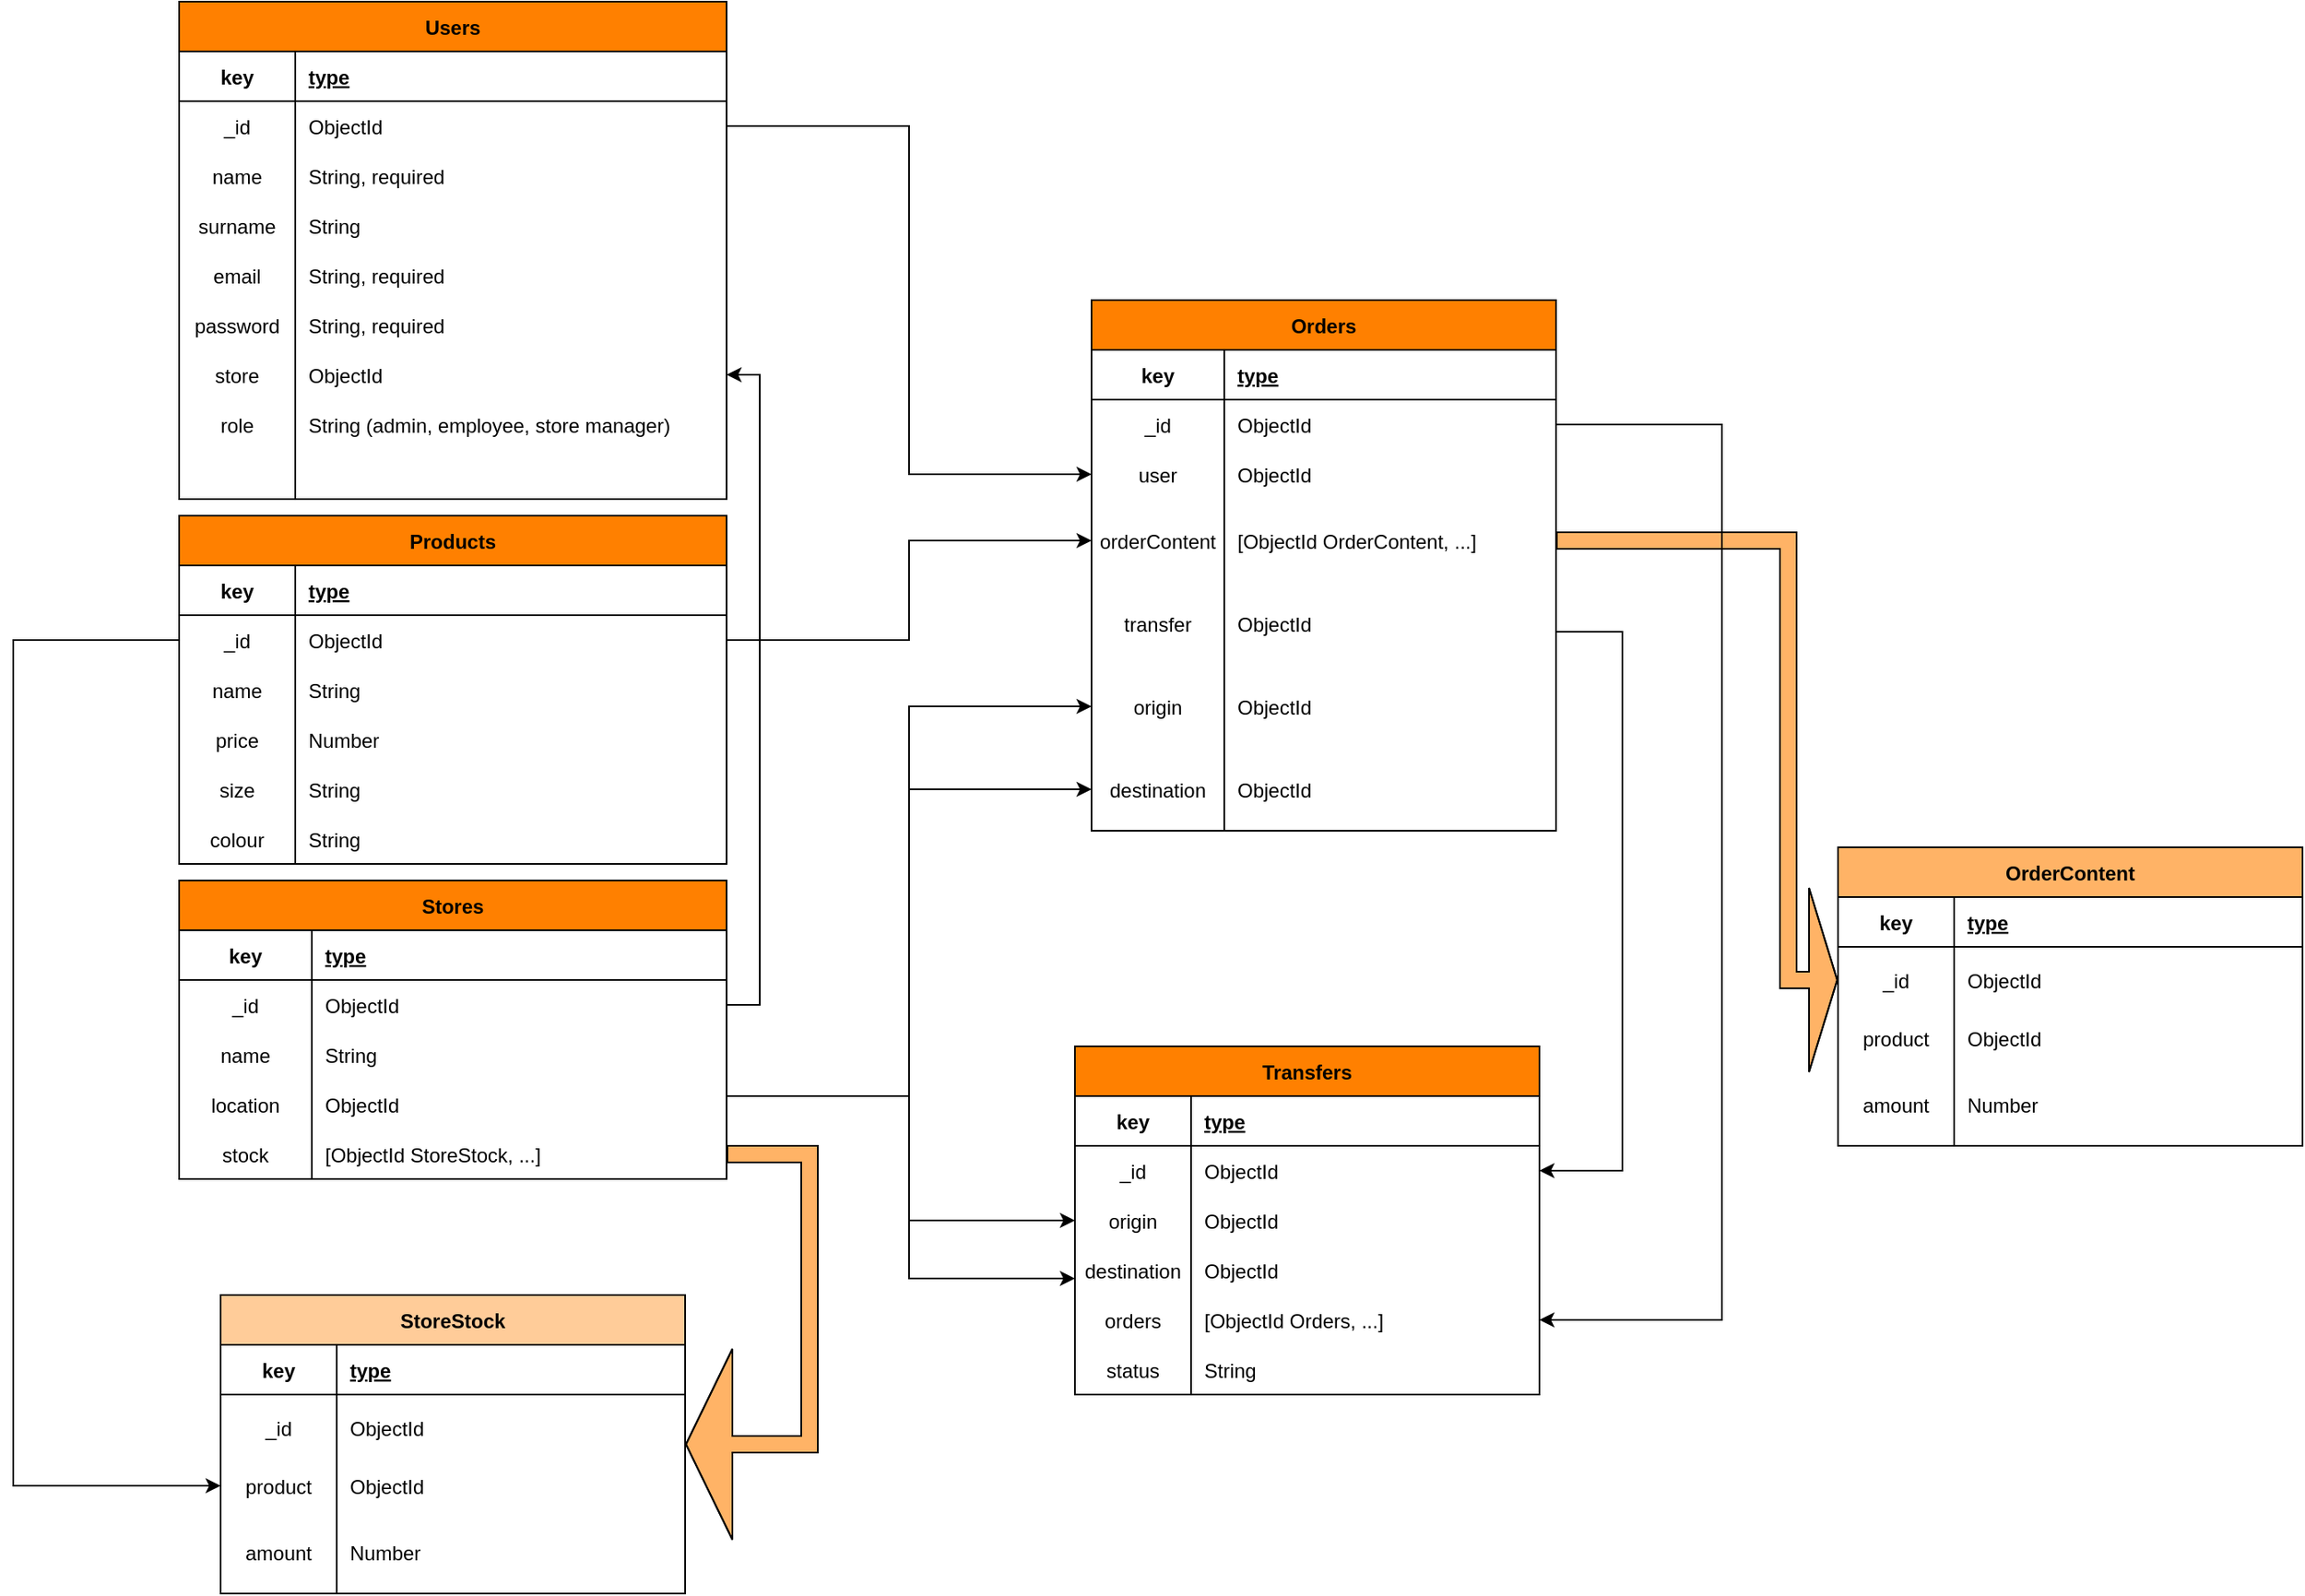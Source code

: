 <mxfile version="16.5.6" type="github">
  <diagram id="SpMdhLTwy9omnsxfasrv" name="Page-1">
    <mxGraphModel dx="1894" dy="1888" grid="1" gridSize="10" guides="1" tooltips="1" connect="1" arrows="1" fold="1" page="1" pageScale="1" pageWidth="1169" pageHeight="827" math="0" shadow="0">
      <root>
        <mxCell id="0" />
        <mxCell id="1" parent="0" />
        <mxCell id="GjSINcLnEcQZs0mC8xLT-1" value="Products" style="shape=table;startSize=30;container=1;collapsible=1;childLayout=tableLayout;fixedRows=1;rowLines=0;fontStyle=1;align=center;resizeLast=1;fillColor=#FF8000;" parent="1" vertex="1">
          <mxGeometry x="270" y="300" width="330" height="210" as="geometry" />
        </mxCell>
        <mxCell id="GjSINcLnEcQZs0mC8xLT-2" value="" style="shape=tableRow;horizontal=0;startSize=0;swimlaneHead=0;swimlaneBody=0;fillColor=none;collapsible=0;dropTarget=0;points=[[0,0.5],[1,0.5]];portConstraint=eastwest;top=0;left=0;right=0;bottom=1;" parent="GjSINcLnEcQZs0mC8xLT-1" vertex="1">
          <mxGeometry y="30" width="330" height="30" as="geometry" />
        </mxCell>
        <mxCell id="GjSINcLnEcQZs0mC8xLT-3" value="key" style="shape=partialRectangle;connectable=0;fillColor=none;top=0;left=0;bottom=0;right=0;fontStyle=1;overflow=hidden;" parent="GjSINcLnEcQZs0mC8xLT-2" vertex="1">
          <mxGeometry width="70" height="30" as="geometry">
            <mxRectangle width="70" height="30" as="alternateBounds" />
          </mxGeometry>
        </mxCell>
        <mxCell id="GjSINcLnEcQZs0mC8xLT-4" value="type" style="shape=partialRectangle;connectable=0;fillColor=none;top=0;left=0;bottom=0;right=0;align=left;spacingLeft=6;fontStyle=5;overflow=hidden;" parent="GjSINcLnEcQZs0mC8xLT-2" vertex="1">
          <mxGeometry x="70" width="260" height="30" as="geometry">
            <mxRectangle width="260" height="30" as="alternateBounds" />
          </mxGeometry>
        </mxCell>
        <mxCell id="M8voZsiM8SHtP-IBWiRG-4" value="" style="shape=tableRow;horizontal=0;startSize=0;swimlaneHead=0;swimlaneBody=0;fillColor=none;collapsible=0;dropTarget=0;points=[[0,0.5],[1,0.5]];portConstraint=eastwest;top=0;left=0;right=0;bottom=0;" vertex="1" parent="GjSINcLnEcQZs0mC8xLT-1">
          <mxGeometry y="60" width="330" height="30" as="geometry" />
        </mxCell>
        <mxCell id="M8voZsiM8SHtP-IBWiRG-5" value="_id" style="shape=partialRectangle;connectable=0;fillColor=none;top=0;left=0;bottom=0;right=0;editable=1;overflow=hidden;" vertex="1" parent="M8voZsiM8SHtP-IBWiRG-4">
          <mxGeometry width="70" height="30" as="geometry">
            <mxRectangle width="70" height="30" as="alternateBounds" />
          </mxGeometry>
        </mxCell>
        <mxCell id="M8voZsiM8SHtP-IBWiRG-6" value="ObjectId" style="shape=partialRectangle;connectable=0;fillColor=none;top=0;left=0;bottom=0;right=0;align=left;spacingLeft=6;overflow=hidden;" vertex="1" parent="M8voZsiM8SHtP-IBWiRG-4">
          <mxGeometry x="70" width="260" height="30" as="geometry">
            <mxRectangle width="260" height="30" as="alternateBounds" />
          </mxGeometry>
        </mxCell>
        <mxCell id="GjSINcLnEcQZs0mC8xLT-5" value="" style="shape=tableRow;horizontal=0;startSize=0;swimlaneHead=0;swimlaneBody=0;fillColor=none;collapsible=0;dropTarget=0;points=[[0,0.5],[1,0.5]];portConstraint=eastwest;top=0;left=0;right=0;bottom=0;" parent="GjSINcLnEcQZs0mC8xLT-1" vertex="1">
          <mxGeometry y="90" width="330" height="30" as="geometry" />
        </mxCell>
        <mxCell id="GjSINcLnEcQZs0mC8xLT-6" value="name" style="shape=partialRectangle;connectable=0;fillColor=none;top=0;left=0;bottom=0;right=0;editable=1;overflow=hidden;" parent="GjSINcLnEcQZs0mC8xLT-5" vertex="1">
          <mxGeometry width="70" height="30" as="geometry">
            <mxRectangle width="70" height="30" as="alternateBounds" />
          </mxGeometry>
        </mxCell>
        <mxCell id="GjSINcLnEcQZs0mC8xLT-7" value="String" style="shape=partialRectangle;connectable=0;fillColor=none;top=0;left=0;bottom=0;right=0;align=left;spacingLeft=6;overflow=hidden;" parent="GjSINcLnEcQZs0mC8xLT-5" vertex="1">
          <mxGeometry x="70" width="260" height="30" as="geometry">
            <mxRectangle width="260" height="30" as="alternateBounds" />
          </mxGeometry>
        </mxCell>
        <mxCell id="ia_e4-air45JieFfMoLt-1" value="" style="shape=tableRow;horizontal=0;startSize=0;swimlaneHead=0;swimlaneBody=0;fillColor=none;collapsible=0;dropTarget=0;points=[[0,0.5],[1,0.5]];portConstraint=eastwest;top=0;left=0;right=0;bottom=0;" parent="GjSINcLnEcQZs0mC8xLT-1" vertex="1">
          <mxGeometry y="120" width="330" height="30" as="geometry" />
        </mxCell>
        <mxCell id="ia_e4-air45JieFfMoLt-2" value="price" style="shape=partialRectangle;connectable=0;fillColor=none;top=0;left=0;bottom=0;right=0;editable=1;overflow=hidden;" parent="ia_e4-air45JieFfMoLt-1" vertex="1">
          <mxGeometry width="70" height="30" as="geometry">
            <mxRectangle width="70" height="30" as="alternateBounds" />
          </mxGeometry>
        </mxCell>
        <mxCell id="ia_e4-air45JieFfMoLt-3" value="Number" style="shape=partialRectangle;connectable=0;fillColor=none;top=0;left=0;bottom=0;right=0;align=left;spacingLeft=6;overflow=hidden;" parent="ia_e4-air45JieFfMoLt-1" vertex="1">
          <mxGeometry x="70" width="260" height="30" as="geometry">
            <mxRectangle width="260" height="30" as="alternateBounds" />
          </mxGeometry>
        </mxCell>
        <mxCell id="ia_e4-air45JieFfMoLt-4" value="" style="shape=tableRow;horizontal=0;startSize=0;swimlaneHead=0;swimlaneBody=0;fillColor=none;collapsible=0;dropTarget=0;points=[[0,0.5],[1,0.5]];portConstraint=eastwest;top=0;left=0;right=0;bottom=0;" parent="GjSINcLnEcQZs0mC8xLT-1" vertex="1">
          <mxGeometry y="150" width="330" height="30" as="geometry" />
        </mxCell>
        <mxCell id="ia_e4-air45JieFfMoLt-5" value="size" style="shape=partialRectangle;connectable=0;fillColor=none;top=0;left=0;bottom=0;right=0;editable=1;overflow=hidden;" parent="ia_e4-air45JieFfMoLt-4" vertex="1">
          <mxGeometry width="70" height="30" as="geometry">
            <mxRectangle width="70" height="30" as="alternateBounds" />
          </mxGeometry>
        </mxCell>
        <mxCell id="ia_e4-air45JieFfMoLt-6" value="String" style="shape=partialRectangle;connectable=0;fillColor=none;top=0;left=0;bottom=0;right=0;align=left;spacingLeft=6;overflow=hidden;" parent="ia_e4-air45JieFfMoLt-4" vertex="1">
          <mxGeometry x="70" width="260" height="30" as="geometry">
            <mxRectangle width="260" height="30" as="alternateBounds" />
          </mxGeometry>
        </mxCell>
        <mxCell id="GjSINcLnEcQZs0mC8xLT-8" value="" style="shape=tableRow;horizontal=0;startSize=0;swimlaneHead=0;swimlaneBody=0;fillColor=none;collapsible=0;dropTarget=0;points=[[0,0.5],[1,0.5]];portConstraint=eastwest;top=0;left=0;right=0;bottom=0;" parent="GjSINcLnEcQZs0mC8xLT-1" vertex="1">
          <mxGeometry y="180" width="330" height="30" as="geometry" />
        </mxCell>
        <mxCell id="GjSINcLnEcQZs0mC8xLT-9" value="colour" style="shape=partialRectangle;connectable=0;fillColor=none;top=0;left=0;bottom=0;right=0;editable=1;overflow=hidden;" parent="GjSINcLnEcQZs0mC8xLT-8" vertex="1">
          <mxGeometry width="70" height="30" as="geometry">
            <mxRectangle width="70" height="30" as="alternateBounds" />
          </mxGeometry>
        </mxCell>
        <mxCell id="GjSINcLnEcQZs0mC8xLT-10" value="String" style="shape=partialRectangle;connectable=0;fillColor=none;top=0;left=0;bottom=0;right=0;align=left;spacingLeft=6;overflow=hidden;" parent="GjSINcLnEcQZs0mC8xLT-8" vertex="1">
          <mxGeometry x="70" width="260" height="30" as="geometry">
            <mxRectangle width="260" height="30" as="alternateBounds" />
          </mxGeometry>
        </mxCell>
        <mxCell id="GjSINcLnEcQZs0mC8xLT-28" value="Stores" style="shape=table;startSize=30;container=1;collapsible=1;childLayout=tableLayout;fixedRows=1;rowLines=0;fontStyle=1;align=center;resizeLast=1;fillColor=#FF8000;" parent="1" vertex="1">
          <mxGeometry x="270" y="520" width="330" height="180" as="geometry" />
        </mxCell>
        <mxCell id="GjSINcLnEcQZs0mC8xLT-29" value="" style="shape=tableRow;horizontal=0;startSize=0;swimlaneHead=0;swimlaneBody=0;fillColor=none;collapsible=0;dropTarget=0;points=[[0,0.5],[1,0.5]];portConstraint=eastwest;top=0;left=0;right=0;bottom=1;" parent="GjSINcLnEcQZs0mC8xLT-28" vertex="1">
          <mxGeometry y="30" width="330" height="30" as="geometry" />
        </mxCell>
        <mxCell id="GjSINcLnEcQZs0mC8xLT-30" value="key" style="shape=partialRectangle;connectable=0;fillColor=none;top=0;left=0;bottom=0;right=0;fontStyle=1;overflow=hidden;" parent="GjSINcLnEcQZs0mC8xLT-29" vertex="1">
          <mxGeometry width="80.0" height="30" as="geometry">
            <mxRectangle width="80.0" height="30" as="alternateBounds" />
          </mxGeometry>
        </mxCell>
        <mxCell id="GjSINcLnEcQZs0mC8xLT-31" value="type" style="shape=partialRectangle;connectable=0;fillColor=none;top=0;left=0;bottom=0;right=0;align=left;spacingLeft=6;fontStyle=5;overflow=hidden;" parent="GjSINcLnEcQZs0mC8xLT-29" vertex="1">
          <mxGeometry x="80.0" width="250.0" height="30" as="geometry">
            <mxRectangle width="250.0" height="30" as="alternateBounds" />
          </mxGeometry>
        </mxCell>
        <mxCell id="GjSINcLnEcQZs0mC8xLT-41" style="shape=tableRow;horizontal=0;startSize=0;swimlaneHead=0;swimlaneBody=0;fillColor=none;collapsible=0;dropTarget=0;points=[[0,0.5],[1,0.5]];portConstraint=eastwest;top=0;left=0;right=0;bottom=0;" parent="GjSINcLnEcQZs0mC8xLT-28" vertex="1">
          <mxGeometry y="60" width="330" height="30" as="geometry" />
        </mxCell>
        <mxCell id="GjSINcLnEcQZs0mC8xLT-42" value="_id" style="shape=partialRectangle;connectable=0;fillColor=none;top=0;left=0;bottom=0;right=0;editable=1;overflow=hidden;" parent="GjSINcLnEcQZs0mC8xLT-41" vertex="1">
          <mxGeometry width="80.0" height="30" as="geometry">
            <mxRectangle width="80.0" height="30" as="alternateBounds" />
          </mxGeometry>
        </mxCell>
        <mxCell id="GjSINcLnEcQZs0mC8xLT-43" value="ObjectId" style="shape=partialRectangle;connectable=0;fillColor=none;top=0;left=0;bottom=0;right=0;align=left;spacingLeft=6;overflow=hidden;" parent="GjSINcLnEcQZs0mC8xLT-41" vertex="1">
          <mxGeometry x="80.0" width="250.0" height="30" as="geometry">
            <mxRectangle width="250.0" height="30" as="alternateBounds" />
          </mxGeometry>
        </mxCell>
        <mxCell id="GjSINcLnEcQZs0mC8xLT-32" value="" style="shape=tableRow;horizontal=0;startSize=0;swimlaneHead=0;swimlaneBody=0;fillColor=none;collapsible=0;dropTarget=0;points=[[0,0.5],[1,0.5]];portConstraint=eastwest;top=0;left=0;right=0;bottom=0;" parent="GjSINcLnEcQZs0mC8xLT-28" vertex="1">
          <mxGeometry y="90" width="330" height="30" as="geometry" />
        </mxCell>
        <mxCell id="GjSINcLnEcQZs0mC8xLT-33" value="name" style="shape=partialRectangle;connectable=0;fillColor=none;top=0;left=0;bottom=0;right=0;editable=1;overflow=hidden;" parent="GjSINcLnEcQZs0mC8xLT-32" vertex="1">
          <mxGeometry width="80.0" height="30" as="geometry">
            <mxRectangle width="80.0" height="30" as="alternateBounds" />
          </mxGeometry>
        </mxCell>
        <mxCell id="GjSINcLnEcQZs0mC8xLT-34" value="String" style="shape=partialRectangle;connectable=0;fillColor=none;top=0;left=0;bottom=0;right=0;align=left;spacingLeft=6;overflow=hidden;" parent="GjSINcLnEcQZs0mC8xLT-32" vertex="1">
          <mxGeometry x="80.0" width="250.0" height="30" as="geometry">
            <mxRectangle width="250.0" height="30" as="alternateBounds" />
          </mxGeometry>
        </mxCell>
        <mxCell id="GjSINcLnEcQZs0mC8xLT-35" value="" style="shape=tableRow;horizontal=0;startSize=0;swimlaneHead=0;swimlaneBody=0;fillColor=none;collapsible=0;dropTarget=0;points=[[0,0.5],[1,0.5]];portConstraint=eastwest;top=0;left=0;right=0;bottom=0;" parent="GjSINcLnEcQZs0mC8xLT-28" vertex="1">
          <mxGeometry y="120" width="330" height="30" as="geometry" />
        </mxCell>
        <mxCell id="GjSINcLnEcQZs0mC8xLT-36" value="location" style="shape=partialRectangle;connectable=0;fillColor=none;top=0;left=0;bottom=0;right=0;editable=1;overflow=hidden;" parent="GjSINcLnEcQZs0mC8xLT-35" vertex="1">
          <mxGeometry width="80.0" height="30" as="geometry">
            <mxRectangle width="80.0" height="30" as="alternateBounds" />
          </mxGeometry>
        </mxCell>
        <mxCell id="GjSINcLnEcQZs0mC8xLT-37" value="ObjectId" style="shape=partialRectangle;connectable=0;fillColor=none;top=0;left=0;bottom=0;right=0;align=left;spacingLeft=6;overflow=hidden;" parent="GjSINcLnEcQZs0mC8xLT-35" vertex="1">
          <mxGeometry x="80.0" width="250.0" height="30" as="geometry">
            <mxRectangle width="250.0" height="30" as="alternateBounds" />
          </mxGeometry>
        </mxCell>
        <mxCell id="GjSINcLnEcQZs0mC8xLT-38" value="" style="shape=tableRow;horizontal=0;startSize=0;swimlaneHead=0;swimlaneBody=0;fillColor=none;collapsible=0;dropTarget=0;points=[[0,0.5],[1,0.5]];portConstraint=eastwest;top=0;left=0;right=0;bottom=0;" parent="GjSINcLnEcQZs0mC8xLT-28" vertex="1">
          <mxGeometry y="150" width="330" height="30" as="geometry" />
        </mxCell>
        <mxCell id="GjSINcLnEcQZs0mC8xLT-39" value="stock" style="shape=partialRectangle;connectable=0;fillColor=none;top=0;left=0;bottom=0;right=0;editable=1;overflow=hidden;" parent="GjSINcLnEcQZs0mC8xLT-38" vertex="1">
          <mxGeometry width="80.0" height="30" as="geometry">
            <mxRectangle width="80.0" height="30" as="alternateBounds" />
          </mxGeometry>
        </mxCell>
        <mxCell id="GjSINcLnEcQZs0mC8xLT-40" value="[ObjectId StoreStock, ...]" style="shape=partialRectangle;connectable=0;fillColor=none;top=0;left=0;bottom=0;right=0;align=left;spacingLeft=6;overflow=hidden;" parent="GjSINcLnEcQZs0mC8xLT-38" vertex="1">
          <mxGeometry x="80.0" width="250.0" height="30" as="geometry">
            <mxRectangle width="250.0" height="30" as="alternateBounds" />
          </mxGeometry>
        </mxCell>
        <mxCell id="GjSINcLnEcQZs0mC8xLT-50" value="Users" style="shape=table;startSize=30;container=1;collapsible=1;childLayout=tableLayout;fixedRows=1;rowLines=0;fontStyle=1;align=center;resizeLast=1;fillColor=#FF8000;" parent="1" vertex="1">
          <mxGeometry x="270" y="-10" width="330" height="300" as="geometry" />
        </mxCell>
        <mxCell id="GjSINcLnEcQZs0mC8xLT-51" value="" style="shape=tableRow;horizontal=0;startSize=0;swimlaneHead=0;swimlaneBody=0;fillColor=none;collapsible=0;dropTarget=0;points=[[0,0.5],[1,0.5]];portConstraint=eastwest;top=0;left=0;right=0;bottom=1;" parent="GjSINcLnEcQZs0mC8xLT-50" vertex="1">
          <mxGeometry y="30" width="330" height="30" as="geometry" />
        </mxCell>
        <mxCell id="GjSINcLnEcQZs0mC8xLT-52" value="key" style="shape=partialRectangle;connectable=0;fillColor=none;top=0;left=0;bottom=0;right=0;fontStyle=1;overflow=hidden;" parent="GjSINcLnEcQZs0mC8xLT-51" vertex="1">
          <mxGeometry width="70" height="30" as="geometry">
            <mxRectangle width="70" height="30" as="alternateBounds" />
          </mxGeometry>
        </mxCell>
        <mxCell id="GjSINcLnEcQZs0mC8xLT-53" value="type" style="shape=partialRectangle;connectable=0;fillColor=none;top=0;left=0;bottom=0;right=0;align=left;spacingLeft=6;fontStyle=5;overflow=hidden;" parent="GjSINcLnEcQZs0mC8xLT-51" vertex="1">
          <mxGeometry x="70" width="260" height="30" as="geometry">
            <mxRectangle width="260" height="30" as="alternateBounds" />
          </mxGeometry>
        </mxCell>
        <mxCell id="GjSINcLnEcQZs0mC8xLT-54" value="" style="shape=tableRow;horizontal=0;startSize=0;swimlaneHead=0;swimlaneBody=0;fillColor=none;collapsible=0;dropTarget=0;points=[[0,0.5],[1,0.5]];portConstraint=eastwest;top=0;left=0;right=0;bottom=0;" parent="GjSINcLnEcQZs0mC8xLT-50" vertex="1">
          <mxGeometry y="60" width="330" height="30" as="geometry" />
        </mxCell>
        <mxCell id="GjSINcLnEcQZs0mC8xLT-55" value="_id" style="shape=partialRectangle;connectable=0;fillColor=none;top=0;left=0;bottom=0;right=0;editable=1;overflow=hidden;" parent="GjSINcLnEcQZs0mC8xLT-54" vertex="1">
          <mxGeometry width="70" height="30" as="geometry">
            <mxRectangle width="70" height="30" as="alternateBounds" />
          </mxGeometry>
        </mxCell>
        <mxCell id="GjSINcLnEcQZs0mC8xLT-56" value="ObjectId" style="shape=partialRectangle;connectable=0;fillColor=none;top=0;left=0;bottom=0;right=0;align=left;spacingLeft=6;overflow=hidden;" parent="GjSINcLnEcQZs0mC8xLT-54" vertex="1">
          <mxGeometry x="70" width="260" height="30" as="geometry">
            <mxRectangle width="260" height="30" as="alternateBounds" />
          </mxGeometry>
        </mxCell>
        <mxCell id="GjSINcLnEcQZs0mC8xLT-57" value="" style="shape=tableRow;horizontal=0;startSize=0;swimlaneHead=0;swimlaneBody=0;fillColor=none;collapsible=0;dropTarget=0;points=[[0,0.5],[1,0.5]];portConstraint=eastwest;top=0;left=0;right=0;bottom=0;" parent="GjSINcLnEcQZs0mC8xLT-50" vertex="1">
          <mxGeometry y="90" width="330" height="30" as="geometry" />
        </mxCell>
        <mxCell id="GjSINcLnEcQZs0mC8xLT-58" value="name" style="shape=partialRectangle;connectable=0;fillColor=none;top=0;left=0;bottom=0;right=0;editable=1;overflow=hidden;" parent="GjSINcLnEcQZs0mC8xLT-57" vertex="1">
          <mxGeometry width="70" height="30" as="geometry">
            <mxRectangle width="70" height="30" as="alternateBounds" />
          </mxGeometry>
        </mxCell>
        <mxCell id="GjSINcLnEcQZs0mC8xLT-59" value="String, required" style="shape=partialRectangle;connectable=0;fillColor=none;top=0;left=0;bottom=0;right=0;align=left;spacingLeft=6;overflow=hidden;" parent="GjSINcLnEcQZs0mC8xLT-57" vertex="1">
          <mxGeometry x="70" width="260" height="30" as="geometry">
            <mxRectangle width="260" height="30" as="alternateBounds" />
          </mxGeometry>
        </mxCell>
        <mxCell id="GjSINcLnEcQZs0mC8xLT-60" value="" style="shape=tableRow;horizontal=0;startSize=0;swimlaneHead=0;swimlaneBody=0;fillColor=none;collapsible=0;dropTarget=0;points=[[0,0.5],[1,0.5]];portConstraint=eastwest;top=0;left=0;right=0;bottom=0;" parent="GjSINcLnEcQZs0mC8xLT-50" vertex="1">
          <mxGeometry y="120" width="330" height="30" as="geometry" />
        </mxCell>
        <mxCell id="GjSINcLnEcQZs0mC8xLT-61" value="surname" style="shape=partialRectangle;connectable=0;fillColor=none;top=0;left=0;bottom=0;right=0;editable=1;overflow=hidden;" parent="GjSINcLnEcQZs0mC8xLT-60" vertex="1">
          <mxGeometry width="70" height="30" as="geometry">
            <mxRectangle width="70" height="30" as="alternateBounds" />
          </mxGeometry>
        </mxCell>
        <mxCell id="GjSINcLnEcQZs0mC8xLT-62" value="String" style="shape=partialRectangle;connectable=0;fillColor=none;top=0;left=0;bottom=0;right=0;align=left;spacingLeft=6;overflow=hidden;" parent="GjSINcLnEcQZs0mC8xLT-60" vertex="1">
          <mxGeometry x="70" width="260" height="30" as="geometry">
            <mxRectangle width="260" height="30" as="alternateBounds" />
          </mxGeometry>
        </mxCell>
        <mxCell id="GjSINcLnEcQZs0mC8xLT-63" style="shape=tableRow;horizontal=0;startSize=0;swimlaneHead=0;swimlaneBody=0;fillColor=none;collapsible=0;dropTarget=0;points=[[0,0.5],[1,0.5]];portConstraint=eastwest;top=0;left=0;right=0;bottom=0;" parent="GjSINcLnEcQZs0mC8xLT-50" vertex="1">
          <mxGeometry y="150" width="330" height="30" as="geometry" />
        </mxCell>
        <mxCell id="GjSINcLnEcQZs0mC8xLT-64" value="email" style="shape=partialRectangle;connectable=0;fillColor=none;top=0;left=0;bottom=0;right=0;editable=1;overflow=hidden;" parent="GjSINcLnEcQZs0mC8xLT-63" vertex="1">
          <mxGeometry width="70" height="30" as="geometry">
            <mxRectangle width="70" height="30" as="alternateBounds" />
          </mxGeometry>
        </mxCell>
        <mxCell id="GjSINcLnEcQZs0mC8xLT-65" value="String, required" style="shape=partialRectangle;connectable=0;fillColor=none;top=0;left=0;bottom=0;right=0;align=left;spacingLeft=6;overflow=hidden;" parent="GjSINcLnEcQZs0mC8xLT-63" vertex="1">
          <mxGeometry x="70" width="260" height="30" as="geometry">
            <mxRectangle width="260" height="30" as="alternateBounds" />
          </mxGeometry>
        </mxCell>
        <mxCell id="GjSINcLnEcQZs0mC8xLT-66" style="shape=tableRow;horizontal=0;startSize=0;swimlaneHead=0;swimlaneBody=0;fillColor=none;collapsible=0;dropTarget=0;points=[[0,0.5],[1,0.5]];portConstraint=eastwest;top=0;left=0;right=0;bottom=0;" parent="GjSINcLnEcQZs0mC8xLT-50" vertex="1">
          <mxGeometry y="180" width="330" height="30" as="geometry" />
        </mxCell>
        <mxCell id="GjSINcLnEcQZs0mC8xLT-67" value="password" style="shape=partialRectangle;connectable=0;fillColor=none;top=0;left=0;bottom=0;right=0;editable=1;overflow=hidden;" parent="GjSINcLnEcQZs0mC8xLT-66" vertex="1">
          <mxGeometry width="70" height="30" as="geometry">
            <mxRectangle width="70" height="30" as="alternateBounds" />
          </mxGeometry>
        </mxCell>
        <mxCell id="GjSINcLnEcQZs0mC8xLT-68" value="String, required" style="shape=partialRectangle;connectable=0;fillColor=none;top=0;left=0;bottom=0;right=0;align=left;spacingLeft=6;overflow=hidden;" parent="GjSINcLnEcQZs0mC8xLT-66" vertex="1">
          <mxGeometry x="70" width="260" height="30" as="geometry">
            <mxRectangle width="260" height="30" as="alternateBounds" />
          </mxGeometry>
        </mxCell>
        <mxCell id="GjSINcLnEcQZs0mC8xLT-69" style="shape=tableRow;horizontal=0;startSize=0;swimlaneHead=0;swimlaneBody=0;fillColor=none;collapsible=0;dropTarget=0;points=[[0,0.5],[1,0.5]];portConstraint=eastwest;top=0;left=0;right=0;bottom=0;" parent="GjSINcLnEcQZs0mC8xLT-50" vertex="1">
          <mxGeometry y="210" width="330" height="30" as="geometry" />
        </mxCell>
        <mxCell id="GjSINcLnEcQZs0mC8xLT-70" value="store" style="shape=partialRectangle;connectable=0;fillColor=none;top=0;left=0;bottom=0;right=0;editable=1;overflow=hidden;" parent="GjSINcLnEcQZs0mC8xLT-69" vertex="1">
          <mxGeometry width="70" height="30" as="geometry">
            <mxRectangle width="70" height="30" as="alternateBounds" />
          </mxGeometry>
        </mxCell>
        <mxCell id="GjSINcLnEcQZs0mC8xLT-71" value="ObjectId" style="shape=partialRectangle;connectable=0;fillColor=none;top=0;left=0;bottom=0;right=0;align=left;spacingLeft=6;overflow=hidden;" parent="GjSINcLnEcQZs0mC8xLT-69" vertex="1">
          <mxGeometry x="70" width="260" height="30" as="geometry">
            <mxRectangle width="260" height="30" as="alternateBounds" />
          </mxGeometry>
        </mxCell>
        <mxCell id="GjSINcLnEcQZs0mC8xLT-97" style="shape=tableRow;horizontal=0;startSize=0;swimlaneHead=0;swimlaneBody=0;fillColor=none;collapsible=0;dropTarget=0;points=[[0,0.5],[1,0.5]];portConstraint=eastwest;top=0;left=0;right=0;bottom=0;" parent="GjSINcLnEcQZs0mC8xLT-50" vertex="1">
          <mxGeometry y="240" width="330" height="30" as="geometry" />
        </mxCell>
        <mxCell id="GjSINcLnEcQZs0mC8xLT-98" value="role" style="shape=partialRectangle;connectable=0;fillColor=none;top=0;left=0;bottom=0;right=0;editable=1;overflow=hidden;" parent="GjSINcLnEcQZs0mC8xLT-97" vertex="1">
          <mxGeometry width="70" height="30" as="geometry">
            <mxRectangle width="70" height="30" as="alternateBounds" />
          </mxGeometry>
        </mxCell>
        <mxCell id="GjSINcLnEcQZs0mC8xLT-99" value="String (admin, employee, store manager)" style="shape=partialRectangle;connectable=0;fillColor=none;top=0;left=0;bottom=0;right=0;align=left;spacingLeft=6;overflow=hidden;" parent="GjSINcLnEcQZs0mC8xLT-97" vertex="1">
          <mxGeometry x="70" width="260" height="30" as="geometry">
            <mxRectangle width="260" height="30" as="alternateBounds" />
          </mxGeometry>
        </mxCell>
        <mxCell id="GjSINcLnEcQZs0mC8xLT-94" style="shape=tableRow;horizontal=0;startSize=0;swimlaneHead=0;swimlaneBody=0;fillColor=none;collapsible=0;dropTarget=0;points=[[0,0.5],[1,0.5]];portConstraint=eastwest;top=0;left=0;right=0;bottom=0;" parent="GjSINcLnEcQZs0mC8xLT-50" vertex="1">
          <mxGeometry y="270" width="330" height="30" as="geometry" />
        </mxCell>
        <mxCell id="GjSINcLnEcQZs0mC8xLT-95" value="" style="shape=partialRectangle;connectable=0;fillColor=none;top=0;left=0;bottom=0;right=0;editable=1;overflow=hidden;" parent="GjSINcLnEcQZs0mC8xLT-94" vertex="1">
          <mxGeometry width="70" height="30" as="geometry">
            <mxRectangle width="70" height="30" as="alternateBounds" />
          </mxGeometry>
        </mxCell>
        <mxCell id="GjSINcLnEcQZs0mC8xLT-96" value="" style="shape=partialRectangle;connectable=0;fillColor=none;top=0;left=0;bottom=0;right=0;align=left;spacingLeft=6;overflow=hidden;" parent="GjSINcLnEcQZs0mC8xLT-94" vertex="1">
          <mxGeometry x="70" width="260" height="30" as="geometry">
            <mxRectangle width="260" height="30" as="alternateBounds" />
          </mxGeometry>
        </mxCell>
        <mxCell id="GjSINcLnEcQZs0mC8xLT-72" value="Orders" style="shape=table;startSize=30;container=1;collapsible=1;childLayout=tableLayout;fixedRows=1;rowLines=0;fontStyle=1;align=center;resizeLast=1;fillColor=#FF8000;" parent="1" vertex="1">
          <mxGeometry x="820" y="170" width="280" height="320" as="geometry" />
        </mxCell>
        <mxCell id="GjSINcLnEcQZs0mC8xLT-73" value="" style="shape=tableRow;horizontal=0;startSize=0;swimlaneHead=0;swimlaneBody=0;fillColor=none;collapsible=0;dropTarget=0;points=[[0,0.5],[1,0.5]];portConstraint=eastwest;top=0;left=0;right=0;bottom=1;" parent="GjSINcLnEcQZs0mC8xLT-72" vertex="1">
          <mxGeometry y="30" width="280" height="30" as="geometry" />
        </mxCell>
        <mxCell id="GjSINcLnEcQZs0mC8xLT-74" value="key" style="shape=partialRectangle;connectable=0;fillColor=none;top=0;left=0;bottom=0;right=0;fontStyle=1;overflow=hidden;" parent="GjSINcLnEcQZs0mC8xLT-73" vertex="1">
          <mxGeometry width="80" height="30" as="geometry">
            <mxRectangle width="80" height="30" as="alternateBounds" />
          </mxGeometry>
        </mxCell>
        <mxCell id="GjSINcLnEcQZs0mC8xLT-75" value="type" style="shape=partialRectangle;connectable=0;fillColor=none;top=0;left=0;bottom=0;right=0;align=left;spacingLeft=6;fontStyle=5;overflow=hidden;" parent="GjSINcLnEcQZs0mC8xLT-73" vertex="1">
          <mxGeometry x="80" width="200" height="30" as="geometry">
            <mxRectangle width="200" height="30" as="alternateBounds" />
          </mxGeometry>
        </mxCell>
        <mxCell id="GjSINcLnEcQZs0mC8xLT-76" style="shape=tableRow;horizontal=0;startSize=0;swimlaneHead=0;swimlaneBody=0;fillColor=none;collapsible=0;dropTarget=0;points=[[0,0.5],[1,0.5]];portConstraint=eastwest;top=0;left=0;right=0;bottom=0;" parent="GjSINcLnEcQZs0mC8xLT-72" vertex="1">
          <mxGeometry y="60" width="280" height="30" as="geometry" />
        </mxCell>
        <mxCell id="GjSINcLnEcQZs0mC8xLT-77" value="_id" style="shape=partialRectangle;connectable=0;fillColor=none;top=0;left=0;bottom=0;right=0;editable=1;overflow=hidden;" parent="GjSINcLnEcQZs0mC8xLT-76" vertex="1">
          <mxGeometry width="80" height="30" as="geometry">
            <mxRectangle width="80" height="30" as="alternateBounds" />
          </mxGeometry>
        </mxCell>
        <mxCell id="GjSINcLnEcQZs0mC8xLT-78" value="ObjectId" style="shape=partialRectangle;connectable=0;fillColor=none;top=0;left=0;bottom=0;right=0;align=left;spacingLeft=6;overflow=hidden;" parent="GjSINcLnEcQZs0mC8xLT-76" vertex="1">
          <mxGeometry x="80" width="200" height="30" as="geometry">
            <mxRectangle width="200" height="30" as="alternateBounds" />
          </mxGeometry>
        </mxCell>
        <mxCell id="GjSINcLnEcQZs0mC8xLT-128" style="shape=tableRow;horizontal=0;startSize=0;swimlaneHead=0;swimlaneBody=0;fillColor=none;collapsible=0;dropTarget=0;points=[[0,0.5],[1,0.5]];portConstraint=eastwest;top=0;left=0;right=0;bottom=0;" parent="GjSINcLnEcQZs0mC8xLT-72" vertex="1">
          <mxGeometry y="90" width="280" height="30" as="geometry" />
        </mxCell>
        <mxCell id="GjSINcLnEcQZs0mC8xLT-129" value="user" style="shape=partialRectangle;connectable=0;fillColor=none;top=0;left=0;bottom=0;right=0;editable=1;overflow=hidden;" parent="GjSINcLnEcQZs0mC8xLT-128" vertex="1">
          <mxGeometry width="80" height="30" as="geometry">
            <mxRectangle width="80" height="30" as="alternateBounds" />
          </mxGeometry>
        </mxCell>
        <mxCell id="GjSINcLnEcQZs0mC8xLT-130" value="ObjectId" style="shape=partialRectangle;connectable=0;fillColor=none;top=0;left=0;bottom=0;right=0;align=left;spacingLeft=6;overflow=hidden;" parent="GjSINcLnEcQZs0mC8xLT-128" vertex="1">
          <mxGeometry x="80" width="200" height="30" as="geometry">
            <mxRectangle width="200" height="30" as="alternateBounds" />
          </mxGeometry>
        </mxCell>
        <mxCell id="GjSINcLnEcQZs0mC8xLT-85" value="" style="shape=tableRow;horizontal=0;startSize=0;swimlaneHead=0;swimlaneBody=0;fillColor=none;collapsible=0;dropTarget=0;points=[[0,0.5],[1,0.5]];portConstraint=eastwest;top=0;left=0;right=0;bottom=0;" parent="GjSINcLnEcQZs0mC8xLT-72" vertex="1">
          <mxGeometry y="120" width="280" height="50" as="geometry" />
        </mxCell>
        <mxCell id="GjSINcLnEcQZs0mC8xLT-86" value="orderContent" style="shape=partialRectangle;connectable=0;fillColor=none;top=0;left=0;bottom=0;right=0;editable=1;overflow=hidden;" parent="GjSINcLnEcQZs0mC8xLT-85" vertex="1">
          <mxGeometry width="80" height="50" as="geometry">
            <mxRectangle width="80" height="50" as="alternateBounds" />
          </mxGeometry>
        </mxCell>
        <mxCell id="GjSINcLnEcQZs0mC8xLT-87" value="[ObjectId OrderContent, ...]" style="shape=partialRectangle;connectable=0;fillColor=none;top=0;left=0;bottom=0;right=0;align=left;spacingLeft=6;overflow=hidden;" parent="GjSINcLnEcQZs0mC8xLT-85" vertex="1">
          <mxGeometry x="80" width="200" height="50" as="geometry">
            <mxRectangle width="200" height="50" as="alternateBounds" />
          </mxGeometry>
        </mxCell>
        <mxCell id="GjSINcLnEcQZs0mC8xLT-88" style="shape=tableRow;horizontal=0;startSize=0;swimlaneHead=0;swimlaneBody=0;fillColor=none;collapsible=0;dropTarget=0;points=[[0,0.5],[1,0.5]];portConstraint=eastwest;top=0;left=0;right=0;bottom=0;" parent="GjSINcLnEcQZs0mC8xLT-72" vertex="1">
          <mxGeometry y="170" width="280" height="50" as="geometry" />
        </mxCell>
        <mxCell id="GjSINcLnEcQZs0mC8xLT-89" value="transfer" style="shape=partialRectangle;connectable=0;fillColor=none;top=0;left=0;bottom=0;right=0;editable=1;overflow=hidden;" parent="GjSINcLnEcQZs0mC8xLT-88" vertex="1">
          <mxGeometry width="80" height="50" as="geometry">
            <mxRectangle width="80" height="50" as="alternateBounds" />
          </mxGeometry>
        </mxCell>
        <mxCell id="GjSINcLnEcQZs0mC8xLT-90" value="ObjectId" style="shape=partialRectangle;connectable=0;fillColor=none;top=0;left=0;bottom=0;right=0;align=left;spacingLeft=6;overflow=hidden;" parent="GjSINcLnEcQZs0mC8xLT-88" vertex="1">
          <mxGeometry x="80" width="200" height="50" as="geometry">
            <mxRectangle width="200" height="50" as="alternateBounds" />
          </mxGeometry>
        </mxCell>
        <mxCell id="7MJdlBVXgJ2r3p6stwKh-30" style="shape=tableRow;horizontal=0;startSize=0;swimlaneHead=0;swimlaneBody=0;fillColor=none;collapsible=0;dropTarget=0;points=[[0,0.5],[1,0.5]];portConstraint=eastwest;top=0;left=0;right=0;bottom=0;" parent="GjSINcLnEcQZs0mC8xLT-72" vertex="1">
          <mxGeometry y="220" width="280" height="50" as="geometry" />
        </mxCell>
        <mxCell id="7MJdlBVXgJ2r3p6stwKh-31" value="origin" style="shape=partialRectangle;connectable=0;fillColor=none;top=0;left=0;bottom=0;right=0;editable=1;overflow=hidden;" parent="7MJdlBVXgJ2r3p6stwKh-30" vertex="1">
          <mxGeometry width="80" height="50" as="geometry">
            <mxRectangle width="80" height="50" as="alternateBounds" />
          </mxGeometry>
        </mxCell>
        <mxCell id="7MJdlBVXgJ2r3p6stwKh-32" value="ObjectId" style="shape=partialRectangle;connectable=0;fillColor=none;top=0;left=0;bottom=0;right=0;align=left;spacingLeft=6;overflow=hidden;" parent="7MJdlBVXgJ2r3p6stwKh-30" vertex="1">
          <mxGeometry x="80" width="200" height="50" as="geometry">
            <mxRectangle width="200" height="50" as="alternateBounds" />
          </mxGeometry>
        </mxCell>
        <mxCell id="7MJdlBVXgJ2r3p6stwKh-27" style="shape=tableRow;horizontal=0;startSize=0;swimlaneHead=0;swimlaneBody=0;fillColor=none;collapsible=0;dropTarget=0;points=[[0,0.5],[1,0.5]];portConstraint=eastwest;top=0;left=0;right=0;bottom=0;" parent="GjSINcLnEcQZs0mC8xLT-72" vertex="1">
          <mxGeometry y="270" width="280" height="50" as="geometry" />
        </mxCell>
        <mxCell id="7MJdlBVXgJ2r3p6stwKh-28" value="destination" style="shape=partialRectangle;connectable=0;fillColor=none;top=0;left=0;bottom=0;right=0;editable=1;overflow=hidden;" parent="7MJdlBVXgJ2r3p6stwKh-27" vertex="1">
          <mxGeometry width="80" height="50" as="geometry">
            <mxRectangle width="80" height="50" as="alternateBounds" />
          </mxGeometry>
        </mxCell>
        <mxCell id="7MJdlBVXgJ2r3p6stwKh-29" value="ObjectId" style="shape=partialRectangle;connectable=0;fillColor=none;top=0;left=0;bottom=0;right=0;align=left;spacingLeft=6;overflow=hidden;" parent="7MJdlBVXgJ2r3p6stwKh-27" vertex="1">
          <mxGeometry x="80" width="200" height="50" as="geometry">
            <mxRectangle width="200" height="50" as="alternateBounds" />
          </mxGeometry>
        </mxCell>
        <mxCell id="GjSINcLnEcQZs0mC8xLT-100" value="Transfers" style="shape=table;startSize=30;container=1;collapsible=1;childLayout=tableLayout;fixedRows=1;rowLines=0;fontStyle=1;align=center;resizeLast=1;fillColor=#FF8000;" parent="1" vertex="1">
          <mxGeometry x="810" y="620" width="280" height="210" as="geometry" />
        </mxCell>
        <mxCell id="GjSINcLnEcQZs0mC8xLT-101" value="" style="shape=tableRow;horizontal=0;startSize=0;swimlaneHead=0;swimlaneBody=0;fillColor=none;collapsible=0;dropTarget=0;points=[[0,0.5],[1,0.5]];portConstraint=eastwest;top=0;left=0;right=0;bottom=1;" parent="GjSINcLnEcQZs0mC8xLT-100" vertex="1">
          <mxGeometry y="30" width="280" height="30" as="geometry" />
        </mxCell>
        <mxCell id="GjSINcLnEcQZs0mC8xLT-102" value="key" style="shape=partialRectangle;connectable=0;fillColor=none;top=0;left=0;bottom=0;right=0;fontStyle=1;overflow=hidden;" parent="GjSINcLnEcQZs0mC8xLT-101" vertex="1">
          <mxGeometry width="70" height="30" as="geometry">
            <mxRectangle width="70" height="30" as="alternateBounds" />
          </mxGeometry>
        </mxCell>
        <mxCell id="GjSINcLnEcQZs0mC8xLT-103" value="type" style="shape=partialRectangle;connectable=0;fillColor=none;top=0;left=0;bottom=0;right=0;align=left;spacingLeft=6;fontStyle=5;overflow=hidden;" parent="GjSINcLnEcQZs0mC8xLT-101" vertex="1">
          <mxGeometry x="70" width="210" height="30" as="geometry">
            <mxRectangle width="210" height="30" as="alternateBounds" />
          </mxGeometry>
        </mxCell>
        <mxCell id="GjSINcLnEcQZs0mC8xLT-104" value="" style="shape=tableRow;horizontal=0;startSize=0;swimlaneHead=0;swimlaneBody=0;fillColor=none;collapsible=0;dropTarget=0;points=[[0,0.5],[1,0.5]];portConstraint=eastwest;top=0;left=0;right=0;bottom=0;" parent="GjSINcLnEcQZs0mC8xLT-100" vertex="1">
          <mxGeometry y="60" width="280" height="30" as="geometry" />
        </mxCell>
        <mxCell id="GjSINcLnEcQZs0mC8xLT-105" value="_id" style="shape=partialRectangle;connectable=0;fillColor=none;top=0;left=0;bottom=0;right=0;editable=1;overflow=hidden;" parent="GjSINcLnEcQZs0mC8xLT-104" vertex="1">
          <mxGeometry width="70" height="30" as="geometry">
            <mxRectangle width="70" height="30" as="alternateBounds" />
          </mxGeometry>
        </mxCell>
        <mxCell id="GjSINcLnEcQZs0mC8xLT-106" value="ObjectId" style="shape=partialRectangle;connectable=0;fillColor=none;top=0;left=0;bottom=0;right=0;align=left;spacingLeft=6;overflow=hidden;" parent="GjSINcLnEcQZs0mC8xLT-104" vertex="1">
          <mxGeometry x="70" width="210" height="30" as="geometry">
            <mxRectangle width="210" height="30" as="alternateBounds" />
          </mxGeometry>
        </mxCell>
        <mxCell id="GjSINcLnEcQZs0mC8xLT-116" style="shape=tableRow;horizontal=0;startSize=0;swimlaneHead=0;swimlaneBody=0;fillColor=none;collapsible=0;dropTarget=0;points=[[0,0.5],[1,0.5]];portConstraint=eastwest;top=0;left=0;right=0;bottom=0;" parent="GjSINcLnEcQZs0mC8xLT-100" vertex="1">
          <mxGeometry y="90" width="280" height="30" as="geometry" />
        </mxCell>
        <mxCell id="GjSINcLnEcQZs0mC8xLT-117" value="origin" style="shape=partialRectangle;connectable=0;fillColor=none;top=0;left=0;bottom=0;right=0;editable=1;overflow=hidden;" parent="GjSINcLnEcQZs0mC8xLT-116" vertex="1">
          <mxGeometry width="70" height="30" as="geometry">
            <mxRectangle width="70" height="30" as="alternateBounds" />
          </mxGeometry>
        </mxCell>
        <mxCell id="GjSINcLnEcQZs0mC8xLT-118" value="ObjectId" style="shape=partialRectangle;connectable=0;fillColor=none;top=0;left=0;bottom=0;right=0;align=left;spacingLeft=6;overflow=hidden;" parent="GjSINcLnEcQZs0mC8xLT-116" vertex="1">
          <mxGeometry x="70" width="210" height="30" as="geometry">
            <mxRectangle width="210" height="30" as="alternateBounds" />
          </mxGeometry>
        </mxCell>
        <mxCell id="GjSINcLnEcQZs0mC8xLT-119" style="shape=tableRow;horizontal=0;startSize=0;swimlaneHead=0;swimlaneBody=0;fillColor=none;collapsible=0;dropTarget=0;points=[[0,0.5],[1,0.5]];portConstraint=eastwest;top=0;left=0;right=0;bottom=0;" parent="GjSINcLnEcQZs0mC8xLT-100" vertex="1">
          <mxGeometry y="120" width="280" height="30" as="geometry" />
        </mxCell>
        <mxCell id="GjSINcLnEcQZs0mC8xLT-120" value="destination" style="shape=partialRectangle;connectable=0;fillColor=none;top=0;left=0;bottom=0;right=0;editable=1;overflow=hidden;" parent="GjSINcLnEcQZs0mC8xLT-119" vertex="1">
          <mxGeometry width="70" height="30" as="geometry">
            <mxRectangle width="70" height="30" as="alternateBounds" />
          </mxGeometry>
        </mxCell>
        <mxCell id="GjSINcLnEcQZs0mC8xLT-121" value="ObjectId" style="shape=partialRectangle;connectable=0;fillColor=none;top=0;left=0;bottom=0;right=0;align=left;spacingLeft=6;overflow=hidden;" parent="GjSINcLnEcQZs0mC8xLT-119" vertex="1">
          <mxGeometry x="70" width="210" height="30" as="geometry">
            <mxRectangle width="210" height="30" as="alternateBounds" />
          </mxGeometry>
        </mxCell>
        <mxCell id="ia_e4-air45JieFfMoLt-7" style="shape=tableRow;horizontal=0;startSize=0;swimlaneHead=0;swimlaneBody=0;fillColor=none;collapsible=0;dropTarget=0;points=[[0,0.5],[1,0.5]];portConstraint=eastwest;top=0;left=0;right=0;bottom=0;" parent="GjSINcLnEcQZs0mC8xLT-100" vertex="1">
          <mxGeometry y="150" width="280" height="30" as="geometry" />
        </mxCell>
        <mxCell id="ia_e4-air45JieFfMoLt-8" value="orders" style="shape=partialRectangle;connectable=0;fillColor=none;top=0;left=0;bottom=0;right=0;editable=1;overflow=hidden;" parent="ia_e4-air45JieFfMoLt-7" vertex="1">
          <mxGeometry width="70" height="30" as="geometry">
            <mxRectangle width="70" height="30" as="alternateBounds" />
          </mxGeometry>
        </mxCell>
        <mxCell id="ia_e4-air45JieFfMoLt-9" value="[ObjectId Orders, ...]" style="shape=partialRectangle;connectable=0;fillColor=none;top=0;left=0;bottom=0;right=0;align=left;spacingLeft=6;overflow=hidden;" parent="ia_e4-air45JieFfMoLt-7" vertex="1">
          <mxGeometry x="70" width="210" height="30" as="geometry">
            <mxRectangle width="210" height="30" as="alternateBounds" />
          </mxGeometry>
        </mxCell>
        <mxCell id="GjSINcLnEcQZs0mC8xLT-122" style="shape=tableRow;horizontal=0;startSize=0;swimlaneHead=0;swimlaneBody=0;fillColor=none;collapsible=0;dropTarget=0;points=[[0,0.5],[1,0.5]];portConstraint=eastwest;top=0;left=0;right=0;bottom=0;" parent="GjSINcLnEcQZs0mC8xLT-100" vertex="1">
          <mxGeometry y="180" width="280" height="30" as="geometry" />
        </mxCell>
        <mxCell id="GjSINcLnEcQZs0mC8xLT-123" value="status" style="shape=partialRectangle;connectable=0;fillColor=none;top=0;left=0;bottom=0;right=0;editable=1;overflow=hidden;" parent="GjSINcLnEcQZs0mC8xLT-122" vertex="1">
          <mxGeometry width="70" height="30" as="geometry">
            <mxRectangle width="70" height="30" as="alternateBounds" />
          </mxGeometry>
        </mxCell>
        <mxCell id="GjSINcLnEcQZs0mC8xLT-124" value="String" style="shape=partialRectangle;connectable=0;fillColor=none;top=0;left=0;bottom=0;right=0;align=left;spacingLeft=6;overflow=hidden;" parent="GjSINcLnEcQZs0mC8xLT-122" vertex="1">
          <mxGeometry x="70" width="210" height="30" as="geometry">
            <mxRectangle width="210" height="30" as="alternateBounds" />
          </mxGeometry>
        </mxCell>
        <mxCell id="GjSINcLnEcQZs0mC8xLT-131" value="OrderContent" style="shape=table;startSize=30;container=1;collapsible=1;childLayout=tableLayout;fixedRows=1;rowLines=0;fontStyle=1;align=center;resizeLast=1;fillColor=#FFB366;" parent="1" vertex="1">
          <mxGeometry x="1270" y="500" width="280" height="180" as="geometry" />
        </mxCell>
        <mxCell id="GjSINcLnEcQZs0mC8xLT-132" value="" style="shape=tableRow;horizontal=0;startSize=0;swimlaneHead=0;swimlaneBody=0;fillColor=none;collapsible=0;dropTarget=0;points=[[0,0.5],[1,0.5]];portConstraint=eastwest;top=0;left=0;right=0;bottom=1;" parent="GjSINcLnEcQZs0mC8xLT-131" vertex="1">
          <mxGeometry y="30" width="280" height="30" as="geometry" />
        </mxCell>
        <mxCell id="GjSINcLnEcQZs0mC8xLT-133" value="key" style="shape=partialRectangle;connectable=0;fillColor=none;top=0;left=0;bottom=0;right=0;fontStyle=1;overflow=hidden;" parent="GjSINcLnEcQZs0mC8xLT-132" vertex="1">
          <mxGeometry width="70" height="30" as="geometry">
            <mxRectangle width="70" height="30" as="alternateBounds" />
          </mxGeometry>
        </mxCell>
        <mxCell id="GjSINcLnEcQZs0mC8xLT-134" value="type" style="shape=partialRectangle;connectable=0;fillColor=none;top=0;left=0;bottom=0;right=0;align=left;spacingLeft=6;fontStyle=5;overflow=hidden;" parent="GjSINcLnEcQZs0mC8xLT-132" vertex="1">
          <mxGeometry x="70" width="210" height="30" as="geometry">
            <mxRectangle width="210" height="30" as="alternateBounds" />
          </mxGeometry>
        </mxCell>
        <mxCell id="GjSINcLnEcQZs0mC8xLT-135" value="" style="shape=tableRow;horizontal=0;startSize=0;swimlaneHead=0;swimlaneBody=0;fillColor=none;collapsible=0;dropTarget=0;points=[[0,0.5],[1,0.5]];portConstraint=eastwest;top=0;left=0;right=0;bottom=0;" parent="GjSINcLnEcQZs0mC8xLT-131" vertex="1">
          <mxGeometry y="60" width="280" height="40" as="geometry" />
        </mxCell>
        <mxCell id="GjSINcLnEcQZs0mC8xLT-136" value="_id" style="shape=partialRectangle;connectable=0;fillColor=none;top=0;left=0;bottom=0;right=0;editable=1;overflow=hidden;" parent="GjSINcLnEcQZs0mC8xLT-135" vertex="1">
          <mxGeometry width="70" height="40" as="geometry">
            <mxRectangle width="70" height="40" as="alternateBounds" />
          </mxGeometry>
        </mxCell>
        <mxCell id="GjSINcLnEcQZs0mC8xLT-137" value="ObjectId" style="shape=partialRectangle;connectable=0;fillColor=none;top=0;left=0;bottom=0;right=0;align=left;spacingLeft=6;overflow=hidden;" parent="GjSINcLnEcQZs0mC8xLT-135" vertex="1">
          <mxGeometry x="70" width="210" height="40" as="geometry">
            <mxRectangle width="210" height="40" as="alternateBounds" />
          </mxGeometry>
        </mxCell>
        <mxCell id="GjSINcLnEcQZs0mC8xLT-144" style="shape=tableRow;horizontal=0;startSize=0;swimlaneHead=0;swimlaneBody=0;fillColor=none;collapsible=0;dropTarget=0;points=[[0,0.5],[1,0.5]];portConstraint=eastwest;top=0;left=0;right=0;bottom=0;" parent="GjSINcLnEcQZs0mC8xLT-131" vertex="1">
          <mxGeometry y="100" width="280" height="30" as="geometry" />
        </mxCell>
        <mxCell id="GjSINcLnEcQZs0mC8xLT-145" value="product" style="shape=partialRectangle;connectable=0;fillColor=none;top=0;left=0;bottom=0;right=0;editable=1;overflow=hidden;" parent="GjSINcLnEcQZs0mC8xLT-144" vertex="1">
          <mxGeometry width="70" height="30" as="geometry">
            <mxRectangle width="70" height="30" as="alternateBounds" />
          </mxGeometry>
        </mxCell>
        <mxCell id="GjSINcLnEcQZs0mC8xLT-146" value="ObjectId" style="shape=partialRectangle;connectable=0;fillColor=none;top=0;left=0;bottom=0;right=0;align=left;spacingLeft=6;overflow=hidden;" parent="GjSINcLnEcQZs0mC8xLT-144" vertex="1">
          <mxGeometry x="70" width="210" height="30" as="geometry">
            <mxRectangle width="210" height="30" as="alternateBounds" />
          </mxGeometry>
        </mxCell>
        <mxCell id="GjSINcLnEcQZs0mC8xLT-147" style="shape=tableRow;horizontal=0;startSize=0;swimlaneHead=0;swimlaneBody=0;fillColor=none;collapsible=0;dropTarget=0;points=[[0,0.5],[1,0.5]];portConstraint=eastwest;top=0;left=0;right=0;bottom=0;" parent="GjSINcLnEcQZs0mC8xLT-131" vertex="1">
          <mxGeometry y="130" width="280" height="50" as="geometry" />
        </mxCell>
        <mxCell id="GjSINcLnEcQZs0mC8xLT-148" value="amount" style="shape=partialRectangle;connectable=0;fillColor=none;top=0;left=0;bottom=0;right=0;editable=1;overflow=hidden;" parent="GjSINcLnEcQZs0mC8xLT-147" vertex="1">
          <mxGeometry width="70" height="50" as="geometry">
            <mxRectangle width="70" height="50" as="alternateBounds" />
          </mxGeometry>
        </mxCell>
        <mxCell id="GjSINcLnEcQZs0mC8xLT-149" value="Number" style="shape=partialRectangle;connectable=0;fillColor=none;top=0;left=0;bottom=0;right=0;align=left;spacingLeft=6;overflow=hidden;" parent="GjSINcLnEcQZs0mC8xLT-147" vertex="1">
          <mxGeometry x="70" width="210" height="50" as="geometry">
            <mxRectangle width="210" height="50" as="alternateBounds" />
          </mxGeometry>
        </mxCell>
        <mxCell id="GjSINcLnEcQZs0mC8xLT-153" value="StoreStock" style="shape=table;startSize=30;container=1;collapsible=1;childLayout=tableLayout;fixedRows=1;rowLines=0;fontStyle=1;align=center;resizeLast=1;fillColor=#FFCC99;" parent="1" vertex="1">
          <mxGeometry x="295" y="770" width="280" height="180" as="geometry" />
        </mxCell>
        <mxCell id="GjSINcLnEcQZs0mC8xLT-154" value="" style="shape=tableRow;horizontal=0;startSize=0;swimlaneHead=0;swimlaneBody=0;fillColor=none;collapsible=0;dropTarget=0;points=[[0,0.5],[1,0.5]];portConstraint=eastwest;top=0;left=0;right=0;bottom=1;" parent="GjSINcLnEcQZs0mC8xLT-153" vertex="1">
          <mxGeometry y="30" width="280" height="30" as="geometry" />
        </mxCell>
        <mxCell id="GjSINcLnEcQZs0mC8xLT-155" value="key" style="shape=partialRectangle;connectable=0;fillColor=none;top=0;left=0;bottom=0;right=0;fontStyle=1;overflow=hidden;" parent="GjSINcLnEcQZs0mC8xLT-154" vertex="1">
          <mxGeometry width="70" height="30" as="geometry">
            <mxRectangle width="70" height="30" as="alternateBounds" />
          </mxGeometry>
        </mxCell>
        <mxCell id="GjSINcLnEcQZs0mC8xLT-156" value="type" style="shape=partialRectangle;connectable=0;fillColor=none;top=0;left=0;bottom=0;right=0;align=left;spacingLeft=6;fontStyle=5;overflow=hidden;" parent="GjSINcLnEcQZs0mC8xLT-154" vertex="1">
          <mxGeometry x="70" width="210" height="30" as="geometry">
            <mxRectangle width="210" height="30" as="alternateBounds" />
          </mxGeometry>
        </mxCell>
        <mxCell id="GjSINcLnEcQZs0mC8xLT-157" value="" style="shape=tableRow;horizontal=0;startSize=0;swimlaneHead=0;swimlaneBody=0;fillColor=none;collapsible=0;dropTarget=0;points=[[0,0.5],[1,0.5]];portConstraint=eastwest;top=0;left=0;right=0;bottom=0;" parent="GjSINcLnEcQZs0mC8xLT-153" vertex="1">
          <mxGeometry y="60" width="280" height="40" as="geometry" />
        </mxCell>
        <mxCell id="GjSINcLnEcQZs0mC8xLT-158" value="_id" style="shape=partialRectangle;connectable=0;fillColor=none;top=0;left=0;bottom=0;right=0;editable=1;overflow=hidden;" parent="GjSINcLnEcQZs0mC8xLT-157" vertex="1">
          <mxGeometry width="70" height="40" as="geometry">
            <mxRectangle width="70" height="40" as="alternateBounds" />
          </mxGeometry>
        </mxCell>
        <mxCell id="GjSINcLnEcQZs0mC8xLT-159" value="ObjectId" style="shape=partialRectangle;connectable=0;fillColor=none;top=0;left=0;bottom=0;right=0;align=left;spacingLeft=6;overflow=hidden;" parent="GjSINcLnEcQZs0mC8xLT-157" vertex="1">
          <mxGeometry x="70" width="210" height="40" as="geometry">
            <mxRectangle width="210" height="40" as="alternateBounds" />
          </mxGeometry>
        </mxCell>
        <mxCell id="GjSINcLnEcQZs0mC8xLT-160" style="shape=tableRow;horizontal=0;startSize=0;swimlaneHead=0;swimlaneBody=0;fillColor=none;collapsible=0;dropTarget=0;points=[[0,0.5],[1,0.5]];portConstraint=eastwest;top=0;left=0;right=0;bottom=0;" parent="GjSINcLnEcQZs0mC8xLT-153" vertex="1">
          <mxGeometry y="100" width="280" height="30" as="geometry" />
        </mxCell>
        <mxCell id="GjSINcLnEcQZs0mC8xLT-161" value="product" style="shape=partialRectangle;connectable=0;fillColor=none;top=0;left=0;bottom=0;right=0;editable=1;overflow=hidden;" parent="GjSINcLnEcQZs0mC8xLT-160" vertex="1">
          <mxGeometry width="70" height="30" as="geometry">
            <mxRectangle width="70" height="30" as="alternateBounds" />
          </mxGeometry>
        </mxCell>
        <mxCell id="GjSINcLnEcQZs0mC8xLT-162" value="ObjectId" style="shape=partialRectangle;connectable=0;fillColor=none;top=0;left=0;bottom=0;right=0;align=left;spacingLeft=6;overflow=hidden;" parent="GjSINcLnEcQZs0mC8xLT-160" vertex="1">
          <mxGeometry x="70" width="210" height="30" as="geometry">
            <mxRectangle width="210" height="30" as="alternateBounds" />
          </mxGeometry>
        </mxCell>
        <mxCell id="GjSINcLnEcQZs0mC8xLT-163" style="shape=tableRow;horizontal=0;startSize=0;swimlaneHead=0;swimlaneBody=0;fillColor=none;collapsible=0;dropTarget=0;points=[[0,0.5],[1,0.5]];portConstraint=eastwest;top=0;left=0;right=0;bottom=0;" parent="GjSINcLnEcQZs0mC8xLT-153" vertex="1">
          <mxGeometry y="130" width="280" height="50" as="geometry" />
        </mxCell>
        <mxCell id="GjSINcLnEcQZs0mC8xLT-164" value="amount" style="shape=partialRectangle;connectable=0;fillColor=none;top=0;left=0;bottom=0;right=0;editable=1;overflow=hidden;" parent="GjSINcLnEcQZs0mC8xLT-163" vertex="1">
          <mxGeometry width="70" height="50" as="geometry">
            <mxRectangle width="70" height="50" as="alternateBounds" />
          </mxGeometry>
        </mxCell>
        <mxCell id="GjSINcLnEcQZs0mC8xLT-165" value="Number" style="shape=partialRectangle;connectable=0;fillColor=none;top=0;left=0;bottom=0;right=0;align=left;spacingLeft=6;overflow=hidden;" parent="GjSINcLnEcQZs0mC8xLT-163" vertex="1">
          <mxGeometry x="70" width="210" height="50" as="geometry">
            <mxRectangle width="210" height="50" as="alternateBounds" />
          </mxGeometry>
        </mxCell>
        <mxCell id="7MJdlBVXgJ2r3p6stwKh-10" style="edgeStyle=orthogonalEdgeStyle;rounded=0;orthogonalLoop=1;jettySize=auto;html=1;entryX=1;entryY=0.5;entryDx=0;entryDy=0;shape=flexArrow;fillColor=#FFB366;endWidth=104;endSize=9;" parent="1" source="GjSINcLnEcQZs0mC8xLT-38" target="GjSINcLnEcQZs0mC8xLT-153" edge="1">
          <mxGeometry relative="1" as="geometry">
            <Array as="points">
              <mxPoint x="650" y="685" />
              <mxPoint x="650" y="860" />
            </Array>
          </mxGeometry>
        </mxCell>
        <mxCell id="7MJdlBVXgJ2r3p6stwKh-22" style="edgeStyle=orthogonalEdgeStyle;rounded=0;orthogonalLoop=1;jettySize=auto;html=1;" parent="1" edge="1" target="GjSINcLnEcQZs0mC8xLT-119">
          <mxGeometry relative="1" as="geometry">
            <Array as="points">
              <mxPoint x="600" y="650" />
              <mxPoint x="710" y="650" />
              <mxPoint x="710" y="760" />
            </Array>
            <mxPoint x="600" y="660" as="sourcePoint" />
          </mxGeometry>
        </mxCell>
        <mxCell id="7MJdlBVXgJ2r3p6stwKh-23" style="edgeStyle=orthogonalEdgeStyle;rounded=0;orthogonalLoop=1;jettySize=auto;html=1;entryX=1;entryY=0.5;entryDx=0;entryDy=0;exitX=1;exitY=0.5;exitDx=0;exitDy=0;" parent="1" source="GjSINcLnEcQZs0mC8xLT-88" target="GjSINcLnEcQZs0mC8xLT-104" edge="1">
          <mxGeometry relative="1" as="geometry">
            <Array as="points">
              <mxPoint x="1100" y="370" />
              <mxPoint x="1140" y="370" />
              <mxPoint x="1140" y="695" />
            </Array>
          </mxGeometry>
        </mxCell>
        <mxCell id="7MJdlBVXgJ2r3p6stwKh-33" style="edgeStyle=orthogonalEdgeStyle;shape=flexArrow;rounded=0;orthogonalLoop=1;jettySize=auto;html=1;entryX=0;entryY=0.5;entryDx=0;entryDy=0;fillColor=#FFB366;endWidth=100;endSize=5.33;" parent="1" source="GjSINcLnEcQZs0mC8xLT-85" target="GjSINcLnEcQZs0mC8xLT-135" edge="1">
          <mxGeometry relative="1" as="geometry">
            <Array as="points">
              <mxPoint x="1240" y="315" />
              <mxPoint x="1240" y="580" />
            </Array>
          </mxGeometry>
        </mxCell>
        <mxCell id="M8voZsiM8SHtP-IBWiRG-7" style="edgeStyle=orthogonalEdgeStyle;rounded=0;orthogonalLoop=1;jettySize=auto;html=1;fillColor=#FFB366;" edge="1" parent="1" source="M8voZsiM8SHtP-IBWiRG-4" target="GjSINcLnEcQZs0mC8xLT-160">
          <mxGeometry relative="1" as="geometry">
            <Array as="points">
              <mxPoint x="170" y="375" />
              <mxPoint x="170" y="885" />
            </Array>
          </mxGeometry>
        </mxCell>
        <mxCell id="M8voZsiM8SHtP-IBWiRG-11" style="edgeStyle=orthogonalEdgeStyle;rounded=0;orthogonalLoop=1;jettySize=auto;html=1;entryX=0;entryY=0.5;entryDx=0;entryDy=0;fillColor=#FFB366;" edge="1" parent="1" source="M8voZsiM8SHtP-IBWiRG-4" target="GjSINcLnEcQZs0mC8xLT-85">
          <mxGeometry relative="1" as="geometry" />
        </mxCell>
        <mxCell id="M8voZsiM8SHtP-IBWiRG-12" style="edgeStyle=orthogonalEdgeStyle;rounded=0;orthogonalLoop=1;jettySize=auto;html=1;entryX=1;entryY=0.5;entryDx=0;entryDy=0;fillColor=#FFB366;" edge="1" parent="1" source="GjSINcLnEcQZs0mC8xLT-41" target="GjSINcLnEcQZs0mC8xLT-69">
          <mxGeometry relative="1" as="geometry">
            <Array as="points">
              <mxPoint x="620" y="595" />
              <mxPoint x="620" y="215" />
            </Array>
          </mxGeometry>
        </mxCell>
        <mxCell id="M8voZsiM8SHtP-IBWiRG-13" style="edgeStyle=orthogonalEdgeStyle;rounded=0;orthogonalLoop=1;jettySize=auto;html=1;fillColor=#FFB366;" edge="1" parent="1" source="GjSINcLnEcQZs0mC8xLT-54" target="GjSINcLnEcQZs0mC8xLT-128">
          <mxGeometry relative="1" as="geometry" />
        </mxCell>
        <mxCell id="7MJdlBVXgJ2r3p6stwKh-35" style="edgeStyle=orthogonalEdgeStyle;rounded=0;orthogonalLoop=1;jettySize=auto;html=1;" parent="1" edge="1" target="7MJdlBVXgJ2r3p6stwKh-27">
          <mxGeometry relative="1" as="geometry">
            <Array as="points">
              <mxPoint x="710" y="650" />
              <mxPoint x="710" y="465" />
            </Array>
            <mxPoint x="600" y="650" as="sourcePoint" />
          </mxGeometry>
        </mxCell>
        <mxCell id="7MJdlBVXgJ2r3p6stwKh-21" style="edgeStyle=orthogonalEdgeStyle;rounded=0;orthogonalLoop=1;jettySize=auto;html=1;exitX=1;exitY=0.5;exitDx=0;exitDy=0;" parent="1" source="GjSINcLnEcQZs0mC8xLT-35" target="GjSINcLnEcQZs0mC8xLT-116" edge="1">
          <mxGeometry relative="1" as="geometry">
            <Array as="points">
              <mxPoint x="600" y="650" />
              <mxPoint x="710" y="650" />
              <mxPoint x="710" y="725" />
            </Array>
          </mxGeometry>
        </mxCell>
        <mxCell id="7MJdlBVXgJ2r3p6stwKh-34" style="edgeStyle=orthogonalEdgeStyle;rounded=0;orthogonalLoop=1;jettySize=auto;html=1;exitX=1;exitY=0.5;exitDx=0;exitDy=0;" parent="1" source="GjSINcLnEcQZs0mC8xLT-35" target="7MJdlBVXgJ2r3p6stwKh-30" edge="1">
          <mxGeometry relative="1" as="geometry">
            <mxPoint x="680" y="650" as="sourcePoint" />
            <Array as="points">
              <mxPoint x="600" y="650" />
              <mxPoint x="710" y="650" />
              <mxPoint x="710" y="415" />
            </Array>
          </mxGeometry>
        </mxCell>
        <mxCell id="7MJdlBVXgJ2r3p6stwKh-16" style="edgeStyle=orthogonalEdgeStyle;rounded=0;orthogonalLoop=1;jettySize=auto;html=1;entryX=1;entryY=0.5;entryDx=0;entryDy=0;exitX=1;exitY=0.5;exitDx=0;exitDy=0;" parent="1" source="GjSINcLnEcQZs0mC8xLT-76" target="ia_e4-air45JieFfMoLt-7" edge="1">
          <mxGeometry relative="1" as="geometry">
            <Array as="points">
              <mxPoint x="1200" y="245" />
              <mxPoint x="1200" y="785" />
            </Array>
          </mxGeometry>
        </mxCell>
      </root>
    </mxGraphModel>
  </diagram>
</mxfile>
